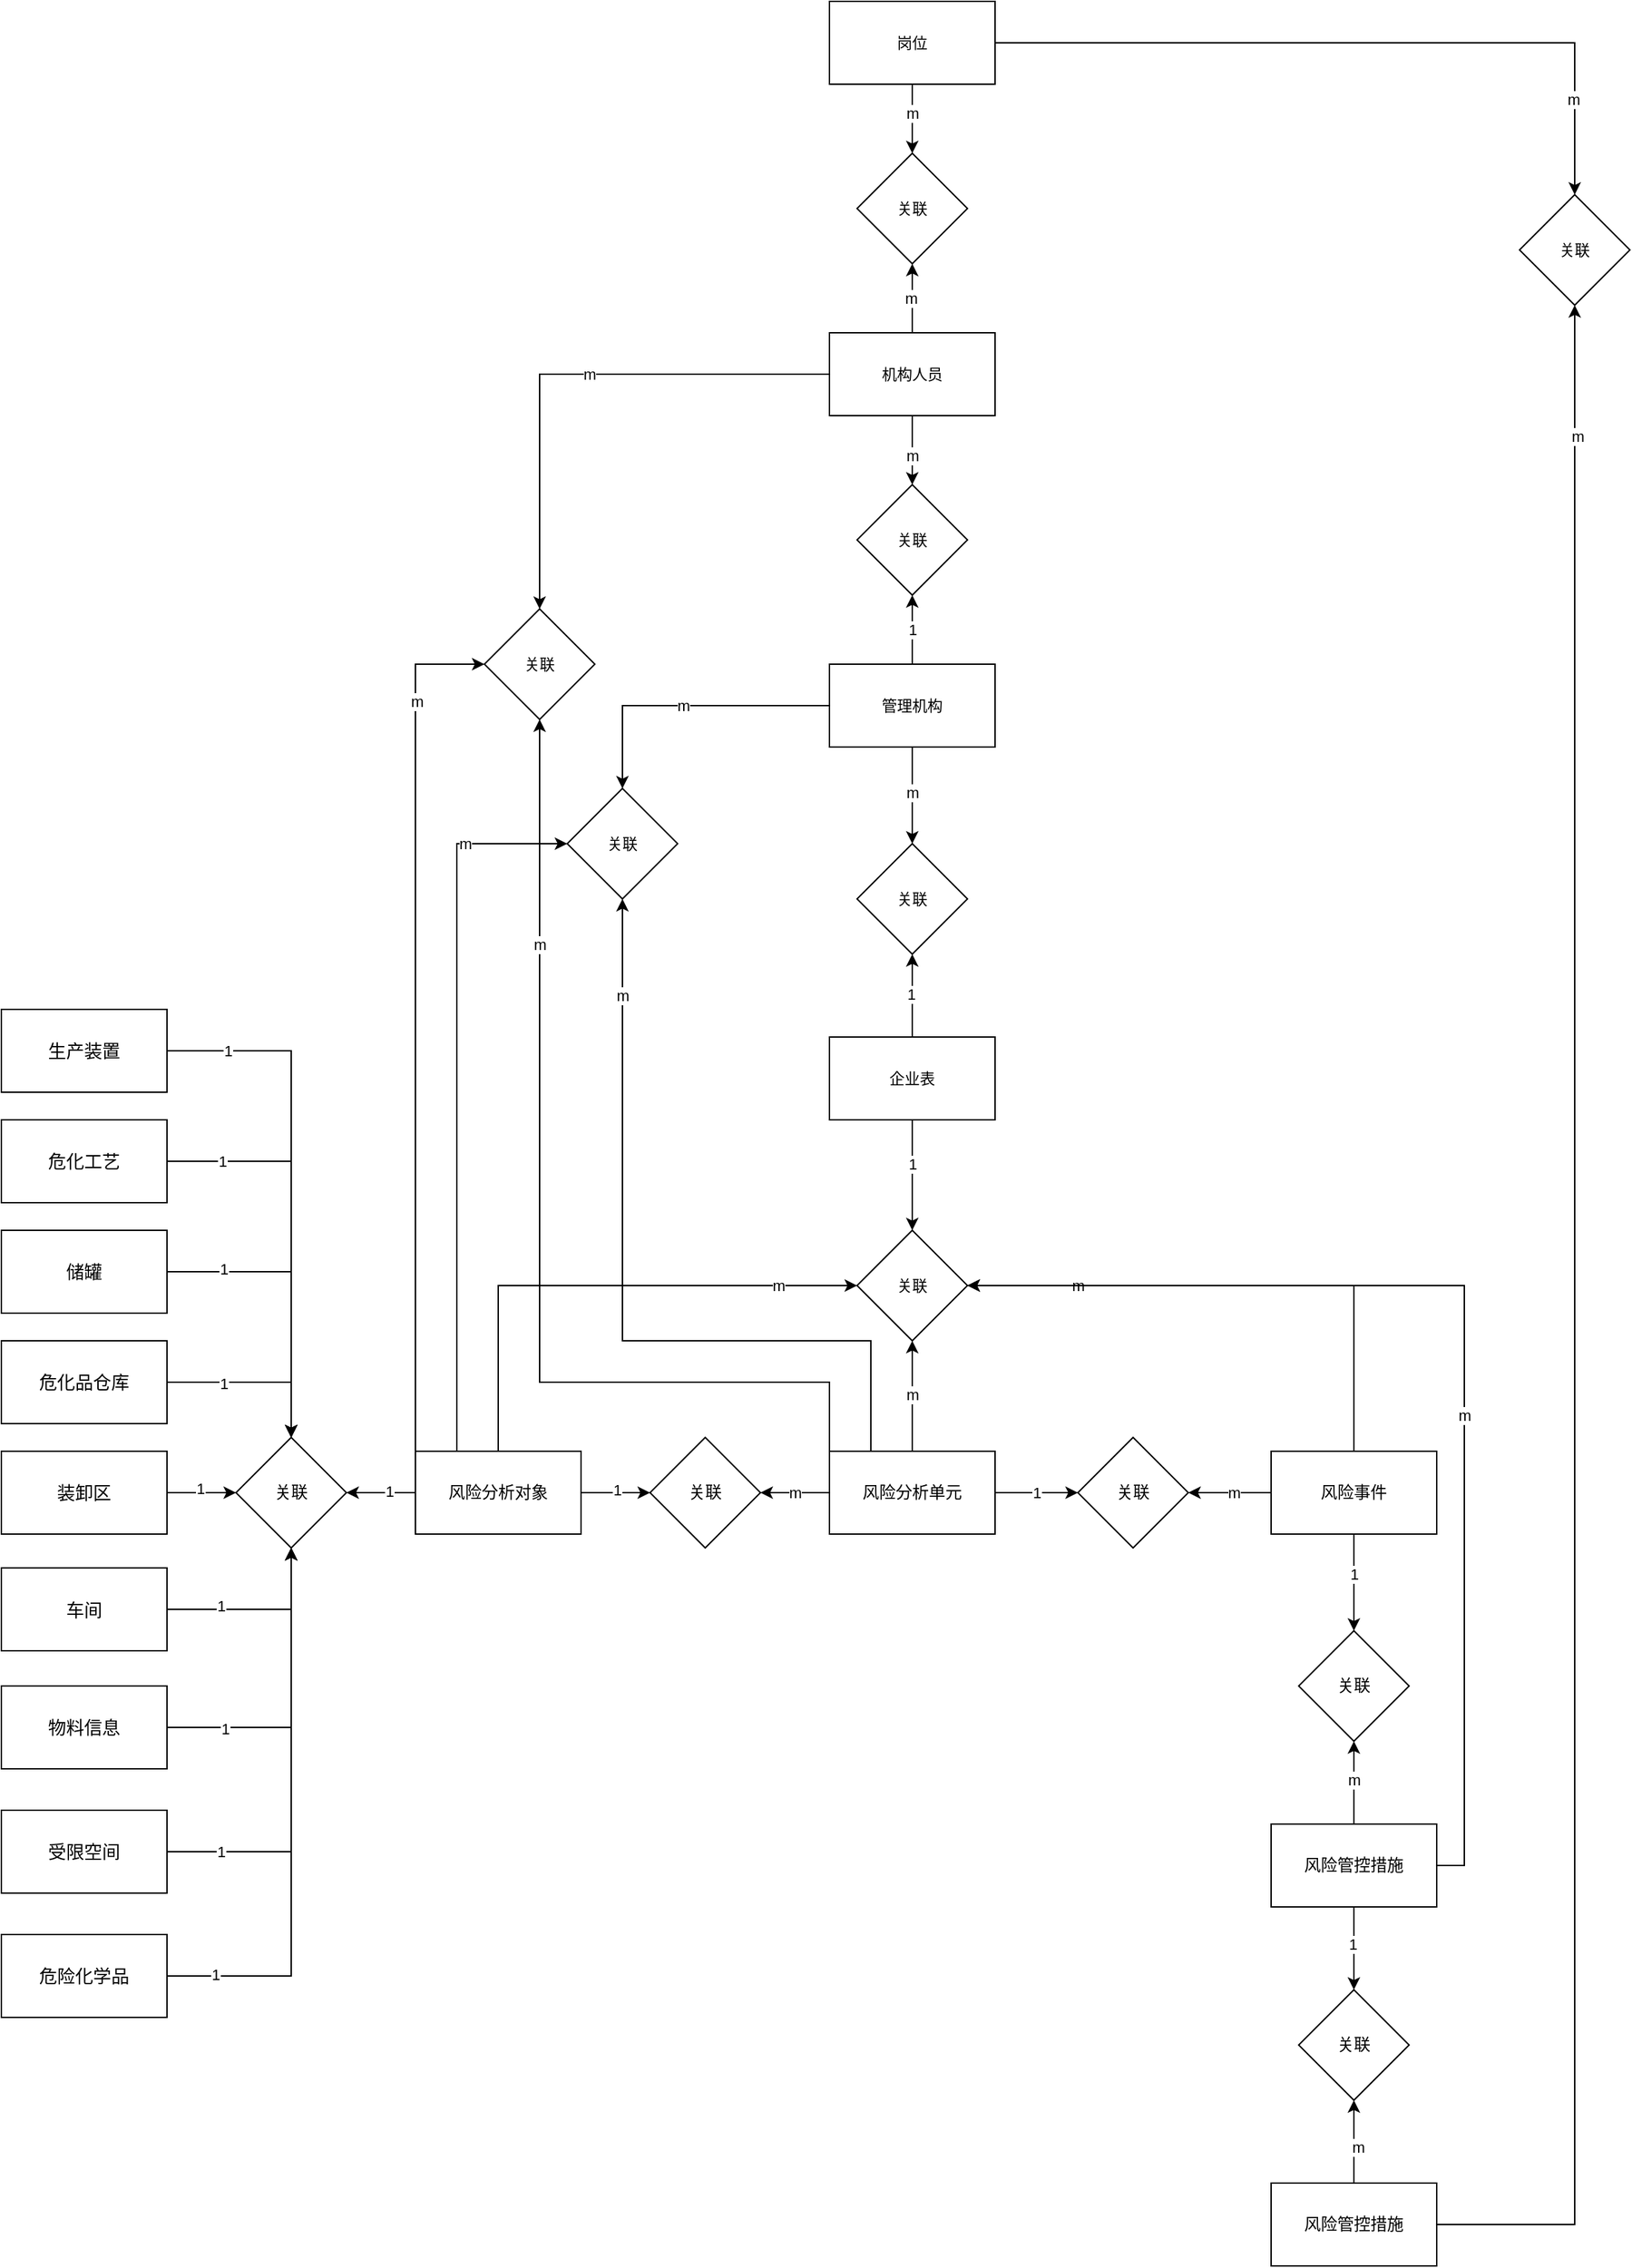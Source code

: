 <mxfile version="24.4.0" type="github">
  <diagram name="第 1 页" id="izIBYxC4oWY6c7ZY5-lh">
    <mxGraphModel dx="1953" dy="2342" grid="1" gridSize="10" guides="1" tooltips="1" connect="1" arrows="1" fold="1" page="1" pageScale="1" pageWidth="827" pageHeight="1169" math="0" shadow="0">
      <root>
        <mxCell id="0" />
        <mxCell id="1" parent="0" />
        <mxCell id="K0mhEfayYtQ5RdePe4Ie-37" style="rounded=0;orthogonalLoop=1;jettySize=auto;html=1;exitX=1;exitY=0.5;exitDx=0;exitDy=0;entryX=0;entryY=0.5;entryDx=0;entryDy=0;fontColor=default;" edge="1" parent="1" source="K0mhEfayYtQ5RdePe4Ie-2" target="K0mhEfayYtQ5RdePe4Ie-36">
          <mxGeometry relative="1" as="geometry" />
        </mxCell>
        <mxCell id="K0mhEfayYtQ5RdePe4Ie-50" value="1" style="edgeLabel;html=1;align=center;verticalAlign=middle;resizable=0;points=[];fontFamily=Helvetica;fontSize=11;fontColor=default;labelBackgroundColor=default;" vertex="1" connectable="0" parent="K0mhEfayYtQ5RdePe4Ie-37">
          <mxGeometry x="0.048" y="2" relative="1" as="geometry">
            <mxPoint as="offset" />
          </mxGeometry>
        </mxCell>
        <mxCell id="K0mhEfayYtQ5RdePe4Ie-47" style="edgeStyle=orthogonalEdgeStyle;rounded=0;orthogonalLoop=1;jettySize=auto;html=1;exitX=0;exitY=0.5;exitDx=0;exitDy=0;strokeColor=default;align=center;verticalAlign=middle;fontFamily=Helvetica;fontSize=11;fontColor=default;labelBackgroundColor=default;endArrow=classic;entryX=1;entryY=0.5;entryDx=0;entryDy=0;" edge="1" parent="1" source="K0mhEfayYtQ5RdePe4Ie-2" target="K0mhEfayYtQ5RdePe4Ie-15">
          <mxGeometry relative="1" as="geometry">
            <mxPoint x="380" y="530.0" as="targetPoint" />
          </mxGeometry>
        </mxCell>
        <mxCell id="K0mhEfayYtQ5RdePe4Ie-48" value="1" style="edgeLabel;html=1;align=center;verticalAlign=middle;resizable=0;points=[];fontFamily=Helvetica;fontSize=11;fontColor=default;labelBackgroundColor=default;" vertex="1" connectable="0" parent="K0mhEfayYtQ5RdePe4Ie-47">
          <mxGeometry x="-0.243" y="-1" relative="1" as="geometry">
            <mxPoint as="offset" />
          </mxGeometry>
        </mxCell>
        <mxCell id="K0mhEfayYtQ5RdePe4Ie-69" style="edgeStyle=orthogonalEdgeStyle;rounded=0;orthogonalLoop=1;jettySize=auto;html=1;exitX=0.5;exitY=0;exitDx=0;exitDy=0;entryX=0;entryY=0.5;entryDx=0;entryDy=0;strokeColor=default;align=center;verticalAlign=middle;fontFamily=Helvetica;fontSize=11;fontColor=default;labelBackgroundColor=default;endArrow=classic;" edge="1" parent="1" source="K0mhEfayYtQ5RdePe4Ie-2" target="K0mhEfayYtQ5RdePe4Ie-66">
          <mxGeometry relative="1" as="geometry" />
        </mxCell>
        <mxCell id="K0mhEfayYtQ5RdePe4Ie-70" value="m" style="edgeLabel;html=1;align=center;verticalAlign=middle;resizable=0;points=[];fontFamily=Helvetica;fontSize=11;fontColor=default;labelBackgroundColor=default;" vertex="1" connectable="0" parent="K0mhEfayYtQ5RdePe4Ie-69">
          <mxGeometry x="0.561" y="-4" relative="1" as="geometry">
            <mxPoint x="26" y="-4" as="offset" />
          </mxGeometry>
        </mxCell>
        <mxCell id="K0mhEfayYtQ5RdePe4Ie-83" style="edgeStyle=orthogonalEdgeStyle;rounded=0;orthogonalLoop=1;jettySize=auto;html=1;exitX=0.25;exitY=0;exitDx=0;exitDy=0;entryX=0;entryY=0.5;entryDx=0;entryDy=0;strokeColor=default;align=center;verticalAlign=middle;fontFamily=Helvetica;fontSize=11;fontColor=default;labelBackgroundColor=default;endArrow=classic;" edge="1" parent="1" source="K0mhEfayYtQ5RdePe4Ie-2" target="K0mhEfayYtQ5RdePe4Ie-82">
          <mxGeometry relative="1" as="geometry" />
        </mxCell>
        <mxCell id="K0mhEfayYtQ5RdePe4Ie-88" value="m" style="edgeLabel;html=1;align=center;verticalAlign=middle;resizable=0;points=[];fontFamily=Helvetica;fontSize=11;fontColor=default;labelBackgroundColor=default;" vertex="1" connectable="0" parent="K0mhEfayYtQ5RdePe4Ie-83">
          <mxGeometry x="0.714" relative="1" as="geometry">
            <mxPoint as="offset" />
          </mxGeometry>
        </mxCell>
        <mxCell id="K0mhEfayYtQ5RdePe4Ie-92" style="edgeStyle=orthogonalEdgeStyle;rounded=0;orthogonalLoop=1;jettySize=auto;html=1;exitX=0;exitY=0;exitDx=0;exitDy=0;entryX=0;entryY=0.5;entryDx=0;entryDy=0;strokeColor=default;align=center;verticalAlign=middle;fontFamily=Helvetica;fontSize=11;fontColor=default;labelBackgroundColor=default;endArrow=classic;" edge="1" parent="1" source="K0mhEfayYtQ5RdePe4Ie-2" target="K0mhEfayYtQ5RdePe4Ie-91">
          <mxGeometry relative="1" as="geometry" />
        </mxCell>
        <mxCell id="K0mhEfayYtQ5RdePe4Ie-94" value="m" style="edgeLabel;html=1;align=center;verticalAlign=middle;resizable=0;points=[];fontFamily=Helvetica;fontSize=11;fontColor=default;labelBackgroundColor=default;" vertex="1" connectable="0" parent="K0mhEfayYtQ5RdePe4Ie-92">
          <mxGeometry x="0.753" y="-1" relative="1" as="geometry">
            <mxPoint as="offset" />
          </mxGeometry>
        </mxCell>
        <mxCell id="K0mhEfayYtQ5RdePe4Ie-2" value="风险分析对象" style="rounded=0;whiteSpace=wrap;html=1;fontColor=default;" vertex="1" parent="1">
          <mxGeometry x="380" y="500" width="120" height="60" as="geometry" />
        </mxCell>
        <mxCell id="K0mhEfayYtQ5RdePe4Ie-14" style="edgeStyle=orthogonalEdgeStyle;rounded=0;orthogonalLoop=1;jettySize=auto;html=1;exitX=1;exitY=0.5;exitDx=0;exitDy=0;entryX=0.5;entryY=0;entryDx=0;entryDy=0;fontColor=default;" edge="1" parent="1" source="K0mhEfayYtQ5RdePe4Ie-3" target="K0mhEfayYtQ5RdePe4Ie-15">
          <mxGeometry relative="1" as="geometry">
            <mxPoint x="260" y="450" as="targetPoint" />
          </mxGeometry>
        </mxCell>
        <mxCell id="K0mhEfayYtQ5RdePe4Ie-25" value="1" style="edgeLabel;html=1;align=center;verticalAlign=middle;resizable=0;points=[];fontColor=default;" vertex="1" connectable="0" parent="K0mhEfayYtQ5RdePe4Ie-14">
          <mxGeometry x="-0.761" relative="1" as="geometry">
            <mxPoint as="offset" />
          </mxGeometry>
        </mxCell>
        <mxCell id="K0mhEfayYtQ5RdePe4Ie-3" value="&lt;div style=&quot;background-color: rgb(255, 255, 255);&quot;&gt;&lt;pre style=&quot;font-family:&#39;宋体&#39;,monospace;font-size:9.8pt;&quot;&gt;&lt;span style=&quot;&quot;&gt;生产装置&lt;/span&gt;&lt;/pre&gt;&lt;/div&gt;" style="rounded=0;whiteSpace=wrap;html=1;fontColor=default;" vertex="1" parent="1">
          <mxGeometry x="80" y="180" width="120" height="60" as="geometry" />
        </mxCell>
        <mxCell id="K0mhEfayYtQ5RdePe4Ie-39" style="edgeStyle=orthogonalEdgeStyle;rounded=0;orthogonalLoop=1;jettySize=auto;html=1;exitX=1;exitY=0.5;exitDx=0;exitDy=0;entryX=0.5;entryY=0;entryDx=0;entryDy=0;strokeColor=default;align=center;verticalAlign=middle;fontFamily=Helvetica;fontSize=11;fontColor=default;labelBackgroundColor=default;endArrow=classic;" edge="1" parent="1" source="K0mhEfayYtQ5RdePe4Ie-5" target="K0mhEfayYtQ5RdePe4Ie-15">
          <mxGeometry relative="1" as="geometry" />
        </mxCell>
        <mxCell id="K0mhEfayYtQ5RdePe4Ie-41" value="1" style="edgeLabel;html=1;align=center;verticalAlign=middle;resizable=0;points=[];fontFamily=Helvetica;fontSize=11;fontColor=default;labelBackgroundColor=default;" vertex="1" connectable="0" parent="K0mhEfayYtQ5RdePe4Ie-39">
          <mxGeometry x="-0.726" relative="1" as="geometry">
            <mxPoint as="offset" />
          </mxGeometry>
        </mxCell>
        <mxCell id="K0mhEfayYtQ5RdePe4Ie-5" value="&lt;div style=&quot;background-color: rgb(255, 255, 255);&quot;&gt;&lt;pre style=&quot;font-family:&#39;宋体&#39;,monospace;font-size:9.8pt;&quot;&gt;&lt;span style=&quot;&quot;&gt;危化工艺&lt;/span&gt;&lt;/pre&gt;&lt;/div&gt;" style="rounded=0;whiteSpace=wrap;html=1;fontColor=default;" vertex="1" parent="1">
          <mxGeometry x="80" y="260" width="120" height="60" as="geometry" />
        </mxCell>
        <mxCell id="K0mhEfayYtQ5RdePe4Ie-40" style="edgeStyle=orthogonalEdgeStyle;rounded=0;orthogonalLoop=1;jettySize=auto;html=1;exitX=1;exitY=0.5;exitDx=0;exitDy=0;strokeColor=default;align=center;verticalAlign=middle;fontFamily=Helvetica;fontSize=11;fontColor=default;labelBackgroundColor=default;endArrow=classic;entryX=0.5;entryY=0;entryDx=0;entryDy=0;" edge="1" parent="1" source="K0mhEfayYtQ5RdePe4Ie-7" target="K0mhEfayYtQ5RdePe4Ie-15">
          <mxGeometry relative="1" as="geometry">
            <mxPoint x="290" y="490" as="targetPoint" />
          </mxGeometry>
        </mxCell>
        <mxCell id="K0mhEfayYtQ5RdePe4Ie-42" value="1" style="edgeLabel;html=1;align=center;verticalAlign=middle;resizable=0;points=[];fontFamily=Helvetica;fontSize=11;fontColor=default;labelBackgroundColor=default;" vertex="1" connectable="0" parent="K0mhEfayYtQ5RdePe4Ie-40">
          <mxGeometry x="-0.61" y="2" relative="1" as="geometry">
            <mxPoint as="offset" />
          </mxGeometry>
        </mxCell>
        <mxCell id="K0mhEfayYtQ5RdePe4Ie-7" value="&lt;div style=&quot;background-color: rgb(255, 255, 255);&quot;&gt;&lt;pre style=&quot;font-family:&#39;宋体&#39;,monospace;font-size:9.8pt;&quot;&gt;&lt;span style=&quot;&quot;&gt;储罐&lt;/span&gt;&lt;/pre&gt;&lt;/div&gt;" style="rounded=0;whiteSpace=wrap;html=1;fontColor=default;" vertex="1" parent="1">
          <mxGeometry x="80" y="340" width="120" height="60" as="geometry" />
        </mxCell>
        <mxCell id="K0mhEfayYtQ5RdePe4Ie-18" style="edgeStyle=orthogonalEdgeStyle;rounded=0;orthogonalLoop=1;jettySize=auto;html=1;exitX=1;exitY=0.5;exitDx=0;exitDy=0;entryX=0.5;entryY=0;entryDx=0;entryDy=0;fontColor=default;" edge="1" parent="1" source="K0mhEfayYtQ5RdePe4Ie-8" target="K0mhEfayYtQ5RdePe4Ie-15">
          <mxGeometry relative="1" as="geometry" />
        </mxCell>
        <mxCell id="K0mhEfayYtQ5RdePe4Ie-28" value="1" style="edgeLabel;html=1;align=center;verticalAlign=middle;resizable=0;points=[];fontColor=default;" vertex="1" connectable="0" parent="K0mhEfayYtQ5RdePe4Ie-18">
          <mxGeometry x="-0.367" y="-1" relative="1" as="geometry">
            <mxPoint as="offset" />
          </mxGeometry>
        </mxCell>
        <mxCell id="K0mhEfayYtQ5RdePe4Ie-8" value="&lt;div style=&quot;background-color: rgb(255, 255, 255);&quot;&gt;&lt;pre style=&quot;font-family:&#39;宋体&#39;,monospace;font-size:9.8pt;&quot;&gt;&lt;span style=&quot;&quot;&gt;危化品仓库&lt;/span&gt;&lt;/pre&gt;&lt;/div&gt;" style="rounded=0;whiteSpace=wrap;html=1;fontColor=default;" vertex="1" parent="1">
          <mxGeometry x="80" y="420" width="120" height="60" as="geometry" />
        </mxCell>
        <mxCell id="K0mhEfayYtQ5RdePe4Ie-19" style="edgeStyle=orthogonalEdgeStyle;rounded=0;orthogonalLoop=1;jettySize=auto;html=1;exitX=1;exitY=0.5;exitDx=0;exitDy=0;entryX=0;entryY=0.5;entryDx=0;entryDy=0;fontColor=default;" edge="1" parent="1" source="K0mhEfayYtQ5RdePe4Ie-9" target="K0mhEfayYtQ5RdePe4Ie-15">
          <mxGeometry relative="1" as="geometry" />
        </mxCell>
        <mxCell id="K0mhEfayYtQ5RdePe4Ie-29" value="1" style="edgeLabel;html=1;align=center;verticalAlign=middle;resizable=0;points=[];fontColor=default;" vertex="1" connectable="0" parent="K0mhEfayYtQ5RdePe4Ie-19">
          <mxGeometry x="-0.05" y="3" relative="1" as="geometry">
            <mxPoint as="offset" />
          </mxGeometry>
        </mxCell>
        <mxCell id="K0mhEfayYtQ5RdePe4Ie-9" value="&lt;div style=&quot;background-color: rgb(255, 255, 255);&quot;&gt;&lt;pre style=&quot;font-family:&#39;宋体&#39;,monospace;font-size:9.8pt;&quot;&gt;&lt;span style=&quot;&quot;&gt;装卸区&lt;/span&gt;&lt;/pre&gt;&lt;/div&gt;" style="rounded=0;whiteSpace=wrap;html=1;fontColor=default;" vertex="1" parent="1">
          <mxGeometry x="80" y="500" width="120" height="60" as="geometry" />
        </mxCell>
        <mxCell id="K0mhEfayYtQ5RdePe4Ie-20" style="edgeStyle=orthogonalEdgeStyle;rounded=0;orthogonalLoop=1;jettySize=auto;html=1;exitX=1;exitY=0.5;exitDx=0;exitDy=0;entryX=0.5;entryY=1;entryDx=0;entryDy=0;fontColor=default;" edge="1" parent="1" source="K0mhEfayYtQ5RdePe4Ie-10" target="K0mhEfayYtQ5RdePe4Ie-15">
          <mxGeometry relative="1" as="geometry" />
        </mxCell>
        <mxCell id="K0mhEfayYtQ5RdePe4Ie-30" value="1" style="edgeLabel;html=1;align=center;verticalAlign=middle;resizable=0;points=[];fontColor=default;" vertex="1" connectable="0" parent="K0mhEfayYtQ5RdePe4Ie-20">
          <mxGeometry x="-0.422" y="3" relative="1" as="geometry">
            <mxPoint as="offset" />
          </mxGeometry>
        </mxCell>
        <mxCell id="K0mhEfayYtQ5RdePe4Ie-10" value="&lt;div style=&quot;background-color: rgb(255, 255, 255);&quot;&gt;&lt;pre style=&quot;font-family:&#39;宋体&#39;,monospace;font-size:9.8pt;&quot;&gt;&lt;span style=&quot;&quot;&gt;车间&lt;/span&gt;&lt;/pre&gt;&lt;/div&gt;" style="rounded=0;whiteSpace=wrap;html=1;fontColor=default;" vertex="1" parent="1">
          <mxGeometry x="80" y="584.5" width="120" height="60" as="geometry" />
        </mxCell>
        <mxCell id="K0mhEfayYtQ5RdePe4Ie-43" style="edgeStyle=orthogonalEdgeStyle;rounded=0;orthogonalLoop=1;jettySize=auto;html=1;exitX=1;exitY=0.5;exitDx=0;exitDy=0;entryX=0.5;entryY=1;entryDx=0;entryDy=0;strokeColor=default;align=center;verticalAlign=middle;fontFamily=Helvetica;fontSize=11;fontColor=default;labelBackgroundColor=default;endArrow=classic;" edge="1" parent="1" source="K0mhEfayYtQ5RdePe4Ie-11" target="K0mhEfayYtQ5RdePe4Ie-15">
          <mxGeometry relative="1" as="geometry" />
        </mxCell>
        <mxCell id="K0mhEfayYtQ5RdePe4Ie-45" value="1" style="edgeLabel;html=1;align=center;verticalAlign=middle;resizable=0;points=[];fontFamily=Helvetica;fontSize=11;fontColor=default;labelBackgroundColor=default;" vertex="1" connectable="0" parent="K0mhEfayYtQ5RdePe4Ie-43">
          <mxGeometry x="-0.621" y="-1" relative="1" as="geometry">
            <mxPoint as="offset" />
          </mxGeometry>
        </mxCell>
        <mxCell id="K0mhEfayYtQ5RdePe4Ie-11" value="&lt;div style=&quot;background-color: rgb(255, 255, 255);&quot;&gt;&lt;pre style=&quot;font-family:&#39;宋体&#39;,monospace;font-size:9.8pt;&quot;&gt;&lt;span style=&quot;&quot;&gt;物料信息&lt;/span&gt;&lt;/pre&gt;&lt;/div&gt;" style="rounded=0;whiteSpace=wrap;html=1;fontColor=default;" vertex="1" parent="1">
          <mxGeometry x="80" y="670" width="120" height="60" as="geometry" />
        </mxCell>
        <mxCell id="K0mhEfayYtQ5RdePe4Ie-44" style="edgeStyle=orthogonalEdgeStyle;rounded=0;orthogonalLoop=1;jettySize=auto;html=1;exitX=1;exitY=0.5;exitDx=0;exitDy=0;entryX=0.5;entryY=1;entryDx=0;entryDy=0;strokeColor=default;align=center;verticalAlign=middle;fontFamily=Helvetica;fontSize=11;fontColor=default;labelBackgroundColor=default;endArrow=classic;" edge="1" parent="1" source="K0mhEfayYtQ5RdePe4Ie-12" target="K0mhEfayYtQ5RdePe4Ie-15">
          <mxGeometry relative="1" as="geometry" />
        </mxCell>
        <mxCell id="K0mhEfayYtQ5RdePe4Ie-46" value="1" style="edgeLabel;html=1;align=center;verticalAlign=middle;resizable=0;points=[];fontFamily=Helvetica;fontSize=11;fontColor=default;labelBackgroundColor=default;" vertex="1" connectable="0" parent="K0mhEfayYtQ5RdePe4Ie-44">
          <mxGeometry x="-0.753" relative="1" as="geometry">
            <mxPoint as="offset" />
          </mxGeometry>
        </mxCell>
        <mxCell id="K0mhEfayYtQ5RdePe4Ie-12" value="&lt;div style=&quot;background-color: rgb(255, 255, 255);&quot;&gt;&lt;pre style=&quot;font-family:&#39;宋体&#39;,monospace;font-size:9.8pt;&quot;&gt;&lt;span style=&quot;&quot;&gt;受限空间&lt;/span&gt;&lt;/pre&gt;&lt;/div&gt;" style="rounded=0;whiteSpace=wrap;html=1;fontColor=default;" vertex="1" parent="1">
          <mxGeometry x="80" y="760" width="120" height="60" as="geometry" />
        </mxCell>
        <mxCell id="K0mhEfayYtQ5RdePe4Ie-23" style="edgeStyle=orthogonalEdgeStyle;rounded=0;orthogonalLoop=1;jettySize=auto;html=1;exitX=1;exitY=0.5;exitDx=0;exitDy=0;fontColor=default;" edge="1" parent="1" source="K0mhEfayYtQ5RdePe4Ie-13" target="K0mhEfayYtQ5RdePe4Ie-15">
          <mxGeometry relative="1" as="geometry" />
        </mxCell>
        <mxCell id="K0mhEfayYtQ5RdePe4Ie-33" value="1" style="edgeLabel;html=1;align=center;verticalAlign=middle;resizable=0;points=[];fontColor=default;" vertex="1" connectable="0" parent="K0mhEfayYtQ5RdePe4Ie-23">
          <mxGeometry x="-0.826" y="1" relative="1" as="geometry">
            <mxPoint as="offset" />
          </mxGeometry>
        </mxCell>
        <mxCell id="K0mhEfayYtQ5RdePe4Ie-13" value="&lt;div style=&quot;background-color: rgb(255, 255, 255);&quot;&gt;&lt;pre style=&quot;font-family:&#39;宋体&#39;,monospace;font-size:9.8pt;&quot;&gt;&lt;span style=&quot;&quot;&gt;危险化学品&lt;/span&gt;&lt;/pre&gt;&lt;/div&gt;" style="rounded=0;whiteSpace=wrap;html=1;fontColor=default;" vertex="1" parent="1">
          <mxGeometry x="80" y="850" width="120" height="60" as="geometry" />
        </mxCell>
        <mxCell id="K0mhEfayYtQ5RdePe4Ie-15" value="关联" style="rhombus;whiteSpace=wrap;html=1;fontColor=default;" vertex="1" parent="1">
          <mxGeometry x="250" y="490" width="80" height="80" as="geometry" />
        </mxCell>
        <mxCell id="K0mhEfayYtQ5RdePe4Ie-49" value="m" style="edgeStyle=orthogonalEdgeStyle;rounded=0;orthogonalLoop=1;jettySize=auto;html=1;exitX=0;exitY=0.5;exitDx=0;exitDy=0;strokeColor=default;align=center;verticalAlign=middle;fontFamily=Helvetica;fontSize=11;fontColor=default;labelBackgroundColor=default;endArrow=classic;" edge="1" parent="1" source="K0mhEfayYtQ5RdePe4Ie-52" target="K0mhEfayYtQ5RdePe4Ie-36">
          <mxGeometry relative="1" as="geometry">
            <mxPoint x="680.0" y="530" as="sourcePoint" />
          </mxGeometry>
        </mxCell>
        <mxCell id="K0mhEfayYtQ5RdePe4Ie-36" value="关联" style="rhombus;whiteSpace=wrap;html=1;fontColor=default;" vertex="1" parent="1">
          <mxGeometry x="550" y="490" width="80" height="80" as="geometry" />
        </mxCell>
        <mxCell id="K0mhEfayYtQ5RdePe4Ie-55" value="1" style="edgeStyle=orthogonalEdgeStyle;rounded=0;orthogonalLoop=1;jettySize=auto;html=1;exitX=1;exitY=0.5;exitDx=0;exitDy=0;entryX=0;entryY=0.5;entryDx=0;entryDy=0;strokeColor=default;align=center;verticalAlign=middle;fontFamily=Helvetica;fontSize=11;fontColor=default;labelBackgroundColor=default;endArrow=classic;" edge="1" parent="1" source="K0mhEfayYtQ5RdePe4Ie-52" target="K0mhEfayYtQ5RdePe4Ie-54">
          <mxGeometry relative="1" as="geometry" />
        </mxCell>
        <mxCell id="K0mhEfayYtQ5RdePe4Ie-71" style="edgeStyle=orthogonalEdgeStyle;rounded=0;orthogonalLoop=1;jettySize=auto;html=1;exitX=0.5;exitY=0;exitDx=0;exitDy=0;entryX=0.5;entryY=1;entryDx=0;entryDy=0;strokeColor=default;align=center;verticalAlign=middle;fontFamily=Helvetica;fontSize=11;fontColor=default;labelBackgroundColor=default;endArrow=classic;" edge="1" parent="1" source="K0mhEfayYtQ5RdePe4Ie-52" target="K0mhEfayYtQ5RdePe4Ie-66">
          <mxGeometry relative="1" as="geometry" />
        </mxCell>
        <mxCell id="K0mhEfayYtQ5RdePe4Ie-72" value="m" style="edgeLabel;html=1;align=center;verticalAlign=middle;resizable=0;points=[];fontFamily=Helvetica;fontSize=11;fontColor=default;labelBackgroundColor=default;" vertex="1" connectable="0" parent="K0mhEfayYtQ5RdePe4Ie-71">
          <mxGeometry x="0.039" y="-1" relative="1" as="geometry">
            <mxPoint x="-1" as="offset" />
          </mxGeometry>
        </mxCell>
        <mxCell id="K0mhEfayYtQ5RdePe4Ie-122" style="edgeStyle=orthogonalEdgeStyle;rounded=0;orthogonalLoop=1;jettySize=auto;html=1;exitX=0.25;exitY=0;exitDx=0;exitDy=0;strokeColor=default;align=center;verticalAlign=middle;fontFamily=Helvetica;fontSize=11;fontColor=default;labelBackgroundColor=default;endArrow=classic;entryX=0.5;entryY=1;entryDx=0;entryDy=0;" edge="1" parent="1" source="K0mhEfayYtQ5RdePe4Ie-52" target="K0mhEfayYtQ5RdePe4Ie-82">
          <mxGeometry relative="1" as="geometry">
            <mxPoint x="520" y="180" as="targetPoint" />
            <Array as="points">
              <mxPoint x="710" y="420" />
              <mxPoint x="530" y="420" />
            </Array>
          </mxGeometry>
        </mxCell>
        <mxCell id="K0mhEfayYtQ5RdePe4Ie-123" value="m" style="edgeLabel;html=1;align=center;verticalAlign=middle;resizable=0;points=[];fontFamily=Helvetica;fontSize=11;fontColor=default;labelBackgroundColor=default;" vertex="1" connectable="0" parent="K0mhEfayYtQ5RdePe4Ie-122">
          <mxGeometry x="0.761" relative="1" as="geometry">
            <mxPoint as="offset" />
          </mxGeometry>
        </mxCell>
        <mxCell id="K0mhEfayYtQ5RdePe4Ie-124" style="edgeStyle=orthogonalEdgeStyle;rounded=0;orthogonalLoop=1;jettySize=auto;html=1;exitX=0;exitY=0;exitDx=0;exitDy=0;entryX=0.5;entryY=1;entryDx=0;entryDy=0;strokeColor=default;align=center;verticalAlign=middle;fontFamily=Helvetica;fontSize=11;fontColor=default;labelBackgroundColor=default;endArrow=classic;" edge="1" parent="1" source="K0mhEfayYtQ5RdePe4Ie-52" target="K0mhEfayYtQ5RdePe4Ie-91">
          <mxGeometry relative="1" as="geometry">
            <Array as="points">
              <mxPoint x="680" y="450" />
              <mxPoint x="470" y="450" />
            </Array>
          </mxGeometry>
        </mxCell>
        <mxCell id="K0mhEfayYtQ5RdePe4Ie-125" value="m" style="edgeLabel;html=1;align=center;verticalAlign=middle;resizable=0;points=[];fontFamily=Helvetica;fontSize=11;fontColor=default;labelBackgroundColor=default;" vertex="1" connectable="0" parent="K0mhEfayYtQ5RdePe4Ie-124">
          <mxGeometry x="0.56" relative="1" as="geometry">
            <mxPoint as="offset" />
          </mxGeometry>
        </mxCell>
        <mxCell id="K0mhEfayYtQ5RdePe4Ie-52" value="&lt;div&gt;风险分析单元&lt;/div&gt;" style="rounded=0;whiteSpace=wrap;html=1;fontColor=default;" vertex="1" parent="1">
          <mxGeometry x="680" y="500" width="120" height="60" as="geometry" />
        </mxCell>
        <mxCell id="K0mhEfayYtQ5RdePe4Ie-56" style="edgeStyle=orthogonalEdgeStyle;rounded=0;orthogonalLoop=1;jettySize=auto;html=1;exitX=0;exitY=0.5;exitDx=0;exitDy=0;entryX=1;entryY=0.5;entryDx=0;entryDy=0;strokeColor=default;align=center;verticalAlign=middle;fontFamily=Helvetica;fontSize=11;fontColor=default;labelBackgroundColor=default;endArrow=classic;" edge="1" parent="1" source="K0mhEfayYtQ5RdePe4Ie-53" target="K0mhEfayYtQ5RdePe4Ie-54">
          <mxGeometry relative="1" as="geometry" />
        </mxCell>
        <mxCell id="K0mhEfayYtQ5RdePe4Ie-58" value="m" style="edgeLabel;html=1;align=center;verticalAlign=middle;resizable=0;points=[];fontFamily=Helvetica;fontSize=11;fontColor=default;labelBackgroundColor=default;" vertex="1" connectable="0" parent="K0mhEfayYtQ5RdePe4Ie-56">
          <mxGeometry x="-0.079" y="-3" relative="1" as="geometry">
            <mxPoint y="3" as="offset" />
          </mxGeometry>
        </mxCell>
        <mxCell id="K0mhEfayYtQ5RdePe4Ie-61" style="edgeStyle=orthogonalEdgeStyle;rounded=0;orthogonalLoop=1;jettySize=auto;html=1;exitX=0.5;exitY=1;exitDx=0;exitDy=0;entryX=0.5;entryY=0;entryDx=0;entryDy=0;strokeColor=default;align=center;verticalAlign=middle;fontFamily=Helvetica;fontSize=11;fontColor=default;labelBackgroundColor=default;endArrow=classic;" edge="1" parent="1" source="K0mhEfayYtQ5RdePe4Ie-53" target="K0mhEfayYtQ5RdePe4Ie-60">
          <mxGeometry relative="1" as="geometry" />
        </mxCell>
        <mxCell id="K0mhEfayYtQ5RdePe4Ie-63" value="1" style="edgeLabel;html=1;align=center;verticalAlign=middle;resizable=0;points=[];fontFamily=Helvetica;fontSize=11;fontColor=default;labelBackgroundColor=default;" vertex="1" connectable="0" parent="K0mhEfayYtQ5RdePe4Ie-61">
          <mxGeometry x="-0.189" relative="1" as="geometry">
            <mxPoint as="offset" />
          </mxGeometry>
        </mxCell>
        <mxCell id="K0mhEfayYtQ5RdePe4Ie-73" style="edgeStyle=orthogonalEdgeStyle;rounded=0;orthogonalLoop=1;jettySize=auto;html=1;exitX=0.5;exitY=0;exitDx=0;exitDy=0;entryX=1;entryY=0.5;entryDx=0;entryDy=0;strokeColor=default;align=center;verticalAlign=middle;fontFamily=Helvetica;fontSize=11;fontColor=default;labelBackgroundColor=default;endArrow=classic;" edge="1" parent="1" source="K0mhEfayYtQ5RdePe4Ie-53" target="K0mhEfayYtQ5RdePe4Ie-66">
          <mxGeometry relative="1" as="geometry" />
        </mxCell>
        <mxCell id="K0mhEfayYtQ5RdePe4Ie-74" value="m" style="edgeLabel;html=1;align=center;verticalAlign=middle;resizable=0;points=[];fontFamily=Helvetica;fontSize=11;fontColor=default;labelBackgroundColor=default;" vertex="1" connectable="0" parent="K0mhEfayYtQ5RdePe4Ie-73">
          <mxGeometry x="-0.548" y="3" relative="1" as="geometry">
            <mxPoint x="-197" y="-30" as="offset" />
          </mxGeometry>
        </mxCell>
        <mxCell id="K0mhEfayYtQ5RdePe4Ie-53" value="&lt;div&gt;风险事件&lt;/div&gt;" style="rounded=0;whiteSpace=wrap;html=1;fontColor=default;" vertex="1" parent="1">
          <mxGeometry x="1000" y="500" width="120" height="60" as="geometry" />
        </mxCell>
        <mxCell id="K0mhEfayYtQ5RdePe4Ie-54" value="关联" style="rhombus;whiteSpace=wrap;html=1;fontColor=default;" vertex="1" parent="1">
          <mxGeometry x="860" y="490" width="80" height="80" as="geometry" />
        </mxCell>
        <mxCell id="K0mhEfayYtQ5RdePe4Ie-62" style="edgeStyle=orthogonalEdgeStyle;rounded=0;orthogonalLoop=1;jettySize=auto;html=1;exitX=0.5;exitY=0;exitDx=0;exitDy=0;entryX=0.5;entryY=1;entryDx=0;entryDy=0;strokeColor=default;align=center;verticalAlign=middle;fontFamily=Helvetica;fontSize=11;fontColor=default;labelBackgroundColor=default;endArrow=classic;" edge="1" parent="1" source="K0mhEfayYtQ5RdePe4Ie-59" target="K0mhEfayYtQ5RdePe4Ie-60">
          <mxGeometry relative="1" as="geometry" />
        </mxCell>
        <mxCell id="K0mhEfayYtQ5RdePe4Ie-64" value="m" style="edgeLabel;html=1;align=center;verticalAlign=middle;resizable=0;points=[];fontFamily=Helvetica;fontSize=11;fontColor=default;labelBackgroundColor=default;" vertex="1" connectable="0" parent="K0mhEfayYtQ5RdePe4Ie-62">
          <mxGeometry x="0.07" relative="1" as="geometry">
            <mxPoint as="offset" />
          </mxGeometry>
        </mxCell>
        <mxCell id="K0mhEfayYtQ5RdePe4Ie-126" style="edgeStyle=orthogonalEdgeStyle;rounded=0;orthogonalLoop=1;jettySize=auto;html=1;exitX=1;exitY=0.5;exitDx=0;exitDy=0;entryX=1;entryY=0.5;entryDx=0;entryDy=0;strokeColor=default;align=center;verticalAlign=middle;fontFamily=Helvetica;fontSize=11;fontColor=default;labelBackgroundColor=default;endArrow=classic;" edge="1" parent="1" source="K0mhEfayYtQ5RdePe4Ie-59" target="K0mhEfayYtQ5RdePe4Ie-66">
          <mxGeometry relative="1" as="geometry" />
        </mxCell>
        <mxCell id="K0mhEfayYtQ5RdePe4Ie-127" value="m" style="edgeLabel;html=1;align=center;verticalAlign=middle;resizable=0;points=[];fontFamily=Helvetica;fontSize=11;fontColor=default;labelBackgroundColor=default;" vertex="1" connectable="0" parent="K0mhEfayYtQ5RdePe4Ie-126">
          <mxGeometry x="-0.134" y="-2" relative="1" as="geometry">
            <mxPoint x="-2" as="offset" />
          </mxGeometry>
        </mxCell>
        <mxCell id="K0mhEfayYtQ5RdePe4Ie-130" style="edgeStyle=orthogonalEdgeStyle;rounded=0;orthogonalLoop=1;jettySize=auto;html=1;exitX=0.5;exitY=1;exitDx=0;exitDy=0;entryX=0.5;entryY=0;entryDx=0;entryDy=0;strokeColor=default;align=center;verticalAlign=middle;fontFamily=Helvetica;fontSize=11;fontColor=default;labelBackgroundColor=default;endArrow=classic;" edge="1" parent="1" source="K0mhEfayYtQ5RdePe4Ie-59" target="K0mhEfayYtQ5RdePe4Ie-129">
          <mxGeometry relative="1" as="geometry" />
        </mxCell>
        <mxCell id="K0mhEfayYtQ5RdePe4Ie-132" value="1" style="edgeLabel;html=1;align=center;verticalAlign=middle;resizable=0;points=[];fontFamily=Helvetica;fontSize=11;fontColor=default;labelBackgroundColor=default;" vertex="1" connectable="0" parent="K0mhEfayYtQ5RdePe4Ie-130">
          <mxGeometry x="-0.12" y="-1" relative="1" as="geometry">
            <mxPoint as="offset" />
          </mxGeometry>
        </mxCell>
        <mxCell id="K0mhEfayYtQ5RdePe4Ie-59" value="风险管控措施" style="rounded=0;whiteSpace=wrap;html=1;fontColor=default;" vertex="1" parent="1">
          <mxGeometry x="1000" y="770" width="120" height="60" as="geometry" />
        </mxCell>
        <mxCell id="K0mhEfayYtQ5RdePe4Ie-60" value="关联" style="rhombus;whiteSpace=wrap;html=1;fontColor=default;" vertex="1" parent="1">
          <mxGeometry x="1020" y="630" width="80" height="80" as="geometry" />
        </mxCell>
        <mxCell id="K0mhEfayYtQ5RdePe4Ie-67" style="edgeStyle=orthogonalEdgeStyle;rounded=0;orthogonalLoop=1;jettySize=auto;html=1;exitX=0.5;exitY=1;exitDx=0;exitDy=0;entryX=0.5;entryY=0;entryDx=0;entryDy=0;strokeColor=default;align=center;verticalAlign=middle;fontFamily=Helvetica;fontSize=11;fontColor=default;labelBackgroundColor=default;endArrow=classic;" edge="1" parent="1" source="K0mhEfayYtQ5RdePe4Ie-65" target="K0mhEfayYtQ5RdePe4Ie-66">
          <mxGeometry relative="1" as="geometry" />
        </mxCell>
        <mxCell id="K0mhEfayYtQ5RdePe4Ie-68" value="1" style="edgeLabel;html=1;align=center;verticalAlign=middle;resizable=0;points=[];fontFamily=Helvetica;fontSize=11;fontColor=default;labelBackgroundColor=default;" vertex="1" connectable="0" parent="K0mhEfayYtQ5RdePe4Ie-67">
          <mxGeometry x="-0.216" relative="1" as="geometry">
            <mxPoint as="offset" />
          </mxGeometry>
        </mxCell>
        <mxCell id="K0mhEfayYtQ5RdePe4Ie-79" style="edgeStyle=orthogonalEdgeStyle;rounded=0;orthogonalLoop=1;jettySize=auto;html=1;exitX=0.5;exitY=0;exitDx=0;exitDy=0;entryX=0.5;entryY=1;entryDx=0;entryDy=0;strokeColor=default;align=center;verticalAlign=middle;fontFamily=Helvetica;fontSize=11;fontColor=default;labelBackgroundColor=default;endArrow=classic;" edge="1" parent="1" source="K0mhEfayYtQ5RdePe4Ie-65" target="K0mhEfayYtQ5RdePe4Ie-76">
          <mxGeometry relative="1" as="geometry" />
        </mxCell>
        <mxCell id="K0mhEfayYtQ5RdePe4Ie-80" value="1" style="edgeLabel;html=1;align=center;verticalAlign=middle;resizable=0;points=[];fontFamily=Helvetica;fontSize=11;fontColor=default;labelBackgroundColor=default;" vertex="1" connectable="0" parent="K0mhEfayYtQ5RdePe4Ie-79">
          <mxGeometry x="0.056" y="1" relative="1" as="geometry">
            <mxPoint as="offset" />
          </mxGeometry>
        </mxCell>
        <mxCell id="K0mhEfayYtQ5RdePe4Ie-65" value="企业表" style="rounded=0;whiteSpace=wrap;html=1;fontFamily=Helvetica;fontSize=11;fontColor=default;labelBackgroundColor=default;" vertex="1" parent="1">
          <mxGeometry x="680" y="200" width="120" height="60" as="geometry" />
        </mxCell>
        <mxCell id="K0mhEfayYtQ5RdePe4Ie-66" value="关联" style="rhombus;whiteSpace=wrap;html=1;fontFamily=Helvetica;fontSize=11;fontColor=default;labelBackgroundColor=default;" vertex="1" parent="1">
          <mxGeometry x="700" y="340" width="80" height="80" as="geometry" />
        </mxCell>
        <mxCell id="K0mhEfayYtQ5RdePe4Ie-77" style="edgeStyle=orthogonalEdgeStyle;rounded=0;orthogonalLoop=1;jettySize=auto;html=1;exitX=0.5;exitY=1;exitDx=0;exitDy=0;entryX=0.5;entryY=0;entryDx=0;entryDy=0;strokeColor=default;align=center;verticalAlign=middle;fontFamily=Helvetica;fontSize=11;fontColor=default;labelBackgroundColor=default;endArrow=classic;" edge="1" parent="1" source="K0mhEfayYtQ5RdePe4Ie-75" target="K0mhEfayYtQ5RdePe4Ie-76">
          <mxGeometry relative="1" as="geometry" />
        </mxCell>
        <mxCell id="K0mhEfayYtQ5RdePe4Ie-78" value="m" style="edgeLabel;html=1;align=center;verticalAlign=middle;resizable=0;points=[];fontFamily=Helvetica;fontSize=11;fontColor=default;labelBackgroundColor=default;" vertex="1" connectable="0" parent="K0mhEfayYtQ5RdePe4Ie-77">
          <mxGeometry x="-0.056" y="-5" relative="1" as="geometry">
            <mxPoint x="5" as="offset" />
          </mxGeometry>
        </mxCell>
        <mxCell id="K0mhEfayYtQ5RdePe4Ie-85" style="edgeStyle=orthogonalEdgeStyle;rounded=0;orthogonalLoop=1;jettySize=auto;html=1;exitX=0;exitY=0.5;exitDx=0;exitDy=0;entryX=0.5;entryY=0;entryDx=0;entryDy=0;strokeColor=default;align=center;verticalAlign=middle;fontFamily=Helvetica;fontSize=11;fontColor=default;labelBackgroundColor=default;endArrow=classic;" edge="1" parent="1" source="K0mhEfayYtQ5RdePe4Ie-75" target="K0mhEfayYtQ5RdePe4Ie-82">
          <mxGeometry relative="1" as="geometry" />
        </mxCell>
        <mxCell id="K0mhEfayYtQ5RdePe4Ie-89" value="m" style="edgeLabel;html=1;align=center;verticalAlign=middle;resizable=0;points=[];fontFamily=Helvetica;fontSize=11;fontColor=default;labelBackgroundColor=default;" vertex="1" connectable="0" parent="K0mhEfayYtQ5RdePe4Ie-85">
          <mxGeometry x="0.013" relative="1" as="geometry">
            <mxPoint as="offset" />
          </mxGeometry>
        </mxCell>
        <mxCell id="K0mhEfayYtQ5RdePe4Ie-99" value="1" style="edgeStyle=orthogonalEdgeStyle;rounded=0;orthogonalLoop=1;jettySize=auto;html=1;exitX=0.5;exitY=0;exitDx=0;exitDy=0;entryX=0.5;entryY=1;entryDx=0;entryDy=0;strokeColor=default;align=center;verticalAlign=middle;fontFamily=Helvetica;fontSize=11;fontColor=default;labelBackgroundColor=default;endArrow=classic;" edge="1" parent="1" source="K0mhEfayYtQ5RdePe4Ie-75" target="K0mhEfayYtQ5RdePe4Ie-98">
          <mxGeometry relative="1" as="geometry" />
        </mxCell>
        <mxCell id="K0mhEfayYtQ5RdePe4Ie-75" value="管理机构" style="rounded=0;whiteSpace=wrap;html=1;fontFamily=Helvetica;fontSize=11;fontColor=default;labelBackgroundColor=default;" vertex="1" parent="1">
          <mxGeometry x="680" y="-70" width="120" height="60" as="geometry" />
        </mxCell>
        <mxCell id="K0mhEfayYtQ5RdePe4Ie-76" value="关联" style="rhombus;whiteSpace=wrap;html=1;fontFamily=Helvetica;fontSize=11;fontColor=default;labelBackgroundColor=default;" vertex="1" parent="1">
          <mxGeometry x="700" y="60" width="80" height="80" as="geometry" />
        </mxCell>
        <mxCell id="K0mhEfayYtQ5RdePe4Ie-82" value="关联" style="rhombus;whiteSpace=wrap;html=1;fontFamily=Helvetica;fontSize=11;fontColor=default;labelBackgroundColor=default;" vertex="1" parent="1">
          <mxGeometry x="490" y="20" width="80" height="80" as="geometry" />
        </mxCell>
        <mxCell id="K0mhEfayYtQ5RdePe4Ie-96" style="edgeStyle=orthogonalEdgeStyle;rounded=0;orthogonalLoop=1;jettySize=auto;html=1;exitX=0;exitY=0.5;exitDx=0;exitDy=0;entryX=0.5;entryY=0;entryDx=0;entryDy=0;strokeColor=default;align=center;verticalAlign=middle;fontFamily=Helvetica;fontSize=11;fontColor=default;labelBackgroundColor=default;endArrow=classic;" edge="1" parent="1" source="K0mhEfayYtQ5RdePe4Ie-90" target="K0mhEfayYtQ5RdePe4Ie-91">
          <mxGeometry relative="1" as="geometry" />
        </mxCell>
        <mxCell id="K0mhEfayYtQ5RdePe4Ie-97" value="m" style="edgeLabel;html=1;align=center;verticalAlign=middle;resizable=0;points=[];fontFamily=Helvetica;fontSize=11;fontColor=default;labelBackgroundColor=default;" vertex="1" connectable="0" parent="K0mhEfayYtQ5RdePe4Ie-96">
          <mxGeometry x="-0.082" relative="1" as="geometry">
            <mxPoint as="offset" />
          </mxGeometry>
        </mxCell>
        <mxCell id="K0mhEfayYtQ5RdePe4Ie-100" style="edgeStyle=orthogonalEdgeStyle;rounded=0;orthogonalLoop=1;jettySize=auto;html=1;exitX=0.5;exitY=1;exitDx=0;exitDy=0;entryX=0.5;entryY=0;entryDx=0;entryDy=0;strokeColor=default;align=center;verticalAlign=middle;fontFamily=Helvetica;fontSize=11;fontColor=default;labelBackgroundColor=default;endArrow=classic;" edge="1" parent="1" source="K0mhEfayYtQ5RdePe4Ie-90" target="K0mhEfayYtQ5RdePe4Ie-98">
          <mxGeometry relative="1" as="geometry" />
        </mxCell>
        <mxCell id="K0mhEfayYtQ5RdePe4Ie-101" value="m" style="edgeLabel;html=1;align=center;verticalAlign=middle;resizable=0;points=[];fontFamily=Helvetica;fontSize=11;fontColor=default;labelBackgroundColor=default;" vertex="1" connectable="0" parent="K0mhEfayYtQ5RdePe4Ie-100">
          <mxGeometry x="0.133" relative="1" as="geometry">
            <mxPoint as="offset" />
          </mxGeometry>
        </mxCell>
        <mxCell id="K0mhEfayYtQ5RdePe4Ie-105" style="edgeStyle=orthogonalEdgeStyle;rounded=0;orthogonalLoop=1;jettySize=auto;html=1;exitX=0.5;exitY=0;exitDx=0;exitDy=0;entryX=0.5;entryY=1;entryDx=0;entryDy=0;strokeColor=default;align=center;verticalAlign=middle;fontFamily=Helvetica;fontSize=11;fontColor=default;labelBackgroundColor=default;endArrow=classic;" edge="1" parent="1" source="K0mhEfayYtQ5RdePe4Ie-90" target="K0mhEfayYtQ5RdePe4Ie-104">
          <mxGeometry relative="1" as="geometry" />
        </mxCell>
        <mxCell id="K0mhEfayYtQ5RdePe4Ie-108" value="m" style="edgeLabel;html=1;align=center;verticalAlign=middle;resizable=0;points=[];fontFamily=Helvetica;fontSize=11;fontColor=default;labelBackgroundColor=default;" vertex="1" connectable="0" parent="K0mhEfayYtQ5RdePe4Ie-105">
          <mxGeometry y="1" relative="1" as="geometry">
            <mxPoint as="offset" />
          </mxGeometry>
        </mxCell>
        <mxCell id="K0mhEfayYtQ5RdePe4Ie-90" value="机构人员" style="rounded=0;whiteSpace=wrap;html=1;fontFamily=Helvetica;fontSize=11;fontColor=default;labelBackgroundColor=default;" vertex="1" parent="1">
          <mxGeometry x="680" y="-310" width="120" height="60" as="geometry" />
        </mxCell>
        <mxCell id="K0mhEfayYtQ5RdePe4Ie-91" value="关联" style="rhombus;whiteSpace=wrap;html=1;fontFamily=Helvetica;fontSize=11;fontColor=default;labelBackgroundColor=default;" vertex="1" parent="1">
          <mxGeometry x="430" y="-110" width="80" height="80" as="geometry" />
        </mxCell>
        <mxCell id="K0mhEfayYtQ5RdePe4Ie-98" value="关联" style="rhombus;whiteSpace=wrap;html=1;fontFamily=Helvetica;fontSize=11;fontColor=default;labelBackgroundColor=default;" vertex="1" parent="1">
          <mxGeometry x="700" y="-200" width="80" height="80" as="geometry" />
        </mxCell>
        <mxCell id="K0mhEfayYtQ5RdePe4Ie-106" style="edgeStyle=orthogonalEdgeStyle;rounded=0;orthogonalLoop=1;jettySize=auto;html=1;exitX=0.5;exitY=1;exitDx=0;exitDy=0;entryX=0.5;entryY=0;entryDx=0;entryDy=0;strokeColor=default;align=center;verticalAlign=middle;fontFamily=Helvetica;fontSize=11;fontColor=default;labelBackgroundColor=default;endArrow=classic;" edge="1" parent="1" source="K0mhEfayYtQ5RdePe4Ie-103" target="K0mhEfayYtQ5RdePe4Ie-104">
          <mxGeometry relative="1" as="geometry" />
        </mxCell>
        <mxCell id="K0mhEfayYtQ5RdePe4Ie-107" value="m" style="edgeLabel;html=1;align=center;verticalAlign=middle;resizable=0;points=[];fontFamily=Helvetica;fontSize=11;fontColor=default;labelBackgroundColor=default;" vertex="1" connectable="0" parent="K0mhEfayYtQ5RdePe4Ie-106">
          <mxGeometry x="-0.16" relative="1" as="geometry">
            <mxPoint as="offset" />
          </mxGeometry>
        </mxCell>
        <mxCell id="K0mhEfayYtQ5RdePe4Ie-135" style="edgeStyle=orthogonalEdgeStyle;rounded=0;orthogonalLoop=1;jettySize=auto;html=1;exitX=1;exitY=0.5;exitDx=0;exitDy=0;entryX=0.5;entryY=0;entryDx=0;entryDy=0;strokeColor=default;align=center;verticalAlign=middle;fontFamily=Helvetica;fontSize=11;fontColor=default;labelBackgroundColor=default;endArrow=classic;" edge="1" parent="1" source="K0mhEfayYtQ5RdePe4Ie-103" target="K0mhEfayYtQ5RdePe4Ie-134">
          <mxGeometry relative="1" as="geometry" />
        </mxCell>
        <mxCell id="K0mhEfayYtQ5RdePe4Ie-136" value="m" style="edgeLabel;html=1;align=center;verticalAlign=middle;resizable=0;points=[];fontFamily=Helvetica;fontSize=11;fontColor=default;labelBackgroundColor=default;" vertex="1" connectable="0" parent="K0mhEfayYtQ5RdePe4Ie-135">
          <mxGeometry x="0.738" y="-1" relative="1" as="geometry">
            <mxPoint as="offset" />
          </mxGeometry>
        </mxCell>
        <mxCell id="K0mhEfayYtQ5RdePe4Ie-103" value="岗位" style="rounded=0;whiteSpace=wrap;html=1;fontFamily=Helvetica;fontSize=11;fontColor=default;labelBackgroundColor=default;" vertex="1" parent="1">
          <mxGeometry x="680" y="-550" width="120" height="60" as="geometry" />
        </mxCell>
        <mxCell id="K0mhEfayYtQ5RdePe4Ie-104" value="关联" style="rhombus;whiteSpace=wrap;html=1;fontFamily=Helvetica;fontSize=11;fontColor=default;labelBackgroundColor=default;" vertex="1" parent="1">
          <mxGeometry x="700" y="-440" width="80" height="80" as="geometry" />
        </mxCell>
        <mxCell id="K0mhEfayYtQ5RdePe4Ie-131" style="edgeStyle=orthogonalEdgeStyle;rounded=0;orthogonalLoop=1;jettySize=auto;html=1;exitX=0.5;exitY=0;exitDx=0;exitDy=0;entryX=0.5;entryY=1;entryDx=0;entryDy=0;strokeColor=default;align=center;verticalAlign=middle;fontFamily=Helvetica;fontSize=11;fontColor=default;labelBackgroundColor=default;endArrow=classic;" edge="1" parent="1" source="K0mhEfayYtQ5RdePe4Ie-128" target="K0mhEfayYtQ5RdePe4Ie-129">
          <mxGeometry relative="1" as="geometry" />
        </mxCell>
        <mxCell id="K0mhEfayYtQ5RdePe4Ie-133" value="m" style="edgeLabel;html=1;align=center;verticalAlign=middle;resizable=0;points=[];fontFamily=Helvetica;fontSize=11;fontColor=default;labelBackgroundColor=default;" vertex="1" connectable="0" parent="K0mhEfayYtQ5RdePe4Ie-131">
          <mxGeometry x="-0.113" y="-3" relative="1" as="geometry">
            <mxPoint as="offset" />
          </mxGeometry>
        </mxCell>
        <mxCell id="K0mhEfayYtQ5RdePe4Ie-137" style="edgeStyle=orthogonalEdgeStyle;rounded=0;orthogonalLoop=1;jettySize=auto;html=1;exitX=1;exitY=0.5;exitDx=0;exitDy=0;entryX=0.5;entryY=1;entryDx=0;entryDy=0;strokeColor=default;align=center;verticalAlign=middle;fontFamily=Helvetica;fontSize=11;fontColor=default;labelBackgroundColor=default;endArrow=classic;" edge="1" parent="1" source="K0mhEfayYtQ5RdePe4Ie-128" target="K0mhEfayYtQ5RdePe4Ie-134">
          <mxGeometry relative="1" as="geometry" />
        </mxCell>
        <mxCell id="K0mhEfayYtQ5RdePe4Ie-138" value="m" style="edgeLabel;html=1;align=center;verticalAlign=middle;resizable=0;points=[];fontFamily=Helvetica;fontSize=11;fontColor=default;labelBackgroundColor=default;" vertex="1" connectable="0" parent="K0mhEfayYtQ5RdePe4Ie-137">
          <mxGeometry x="0.873" y="-2" relative="1" as="geometry">
            <mxPoint as="offset" />
          </mxGeometry>
        </mxCell>
        <mxCell id="K0mhEfayYtQ5RdePe4Ie-128" value="风险管控措施" style="rounded=0;whiteSpace=wrap;html=1;fontColor=default;" vertex="1" parent="1">
          <mxGeometry x="1000" y="1030" width="120" height="60" as="geometry" />
        </mxCell>
        <mxCell id="K0mhEfayYtQ5RdePe4Ie-129" value="关联" style="rhombus;whiteSpace=wrap;html=1;fontColor=default;" vertex="1" parent="1">
          <mxGeometry x="1020" y="890" width="80" height="80" as="geometry" />
        </mxCell>
        <mxCell id="K0mhEfayYtQ5RdePe4Ie-134" value="关联" style="rhombus;whiteSpace=wrap;html=1;fontFamily=Helvetica;fontSize=11;fontColor=default;labelBackgroundColor=default;" vertex="1" parent="1">
          <mxGeometry x="1180" y="-410" width="80" height="80" as="geometry" />
        </mxCell>
      </root>
    </mxGraphModel>
  </diagram>
</mxfile>
